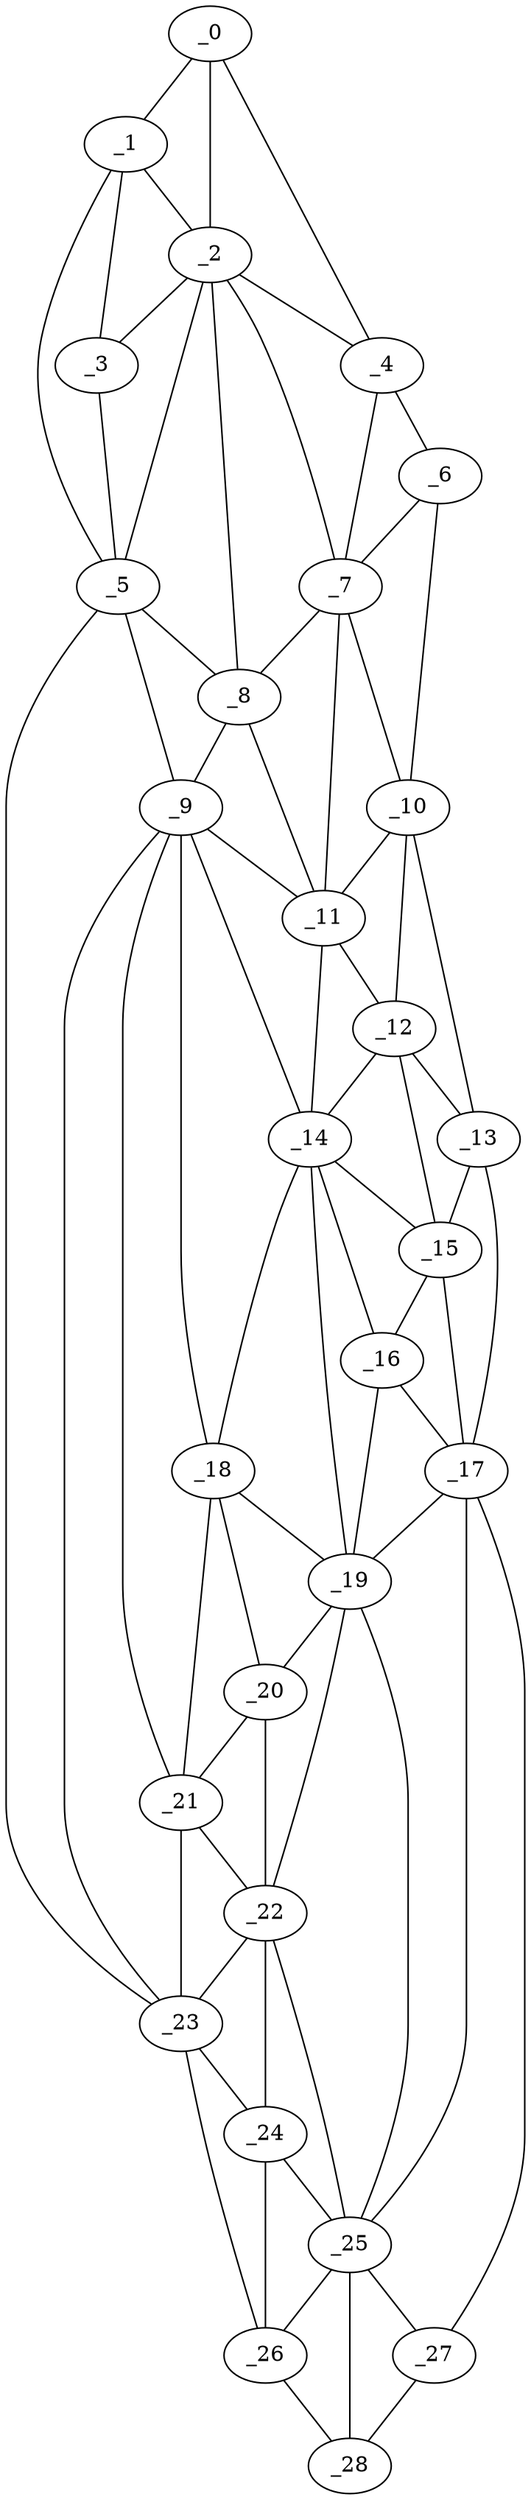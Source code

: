 graph "obj15__15.gxl" {
	_0	 [x=6,
		y=67];
	_1	 [x=6,
		y=74];
	_0 -- _1	 [valence=1];
	_2	 [x=11,
		y=70];
	_0 -- _2	 [valence=2];
	_4	 [x=14,
		y=57];
	_0 -- _4	 [valence=1];
	_1 -- _2	 [valence=1];
	_3	 [x=11,
		y=75];
	_1 -- _3	 [valence=1];
	_5	 [x=18,
		y=80];
	_1 -- _5	 [valence=1];
	_2 -- _3	 [valence=2];
	_2 -- _4	 [valence=2];
	_2 -- _5	 [valence=2];
	_7	 [x=26,
		y=58];
	_2 -- _7	 [valence=2];
	_8	 [x=32,
		y=69];
	_2 -- _8	 [valence=2];
	_3 -- _5	 [valence=2];
	_6	 [x=24,
		y=52];
	_4 -- _6	 [valence=1];
	_4 -- _7	 [valence=2];
	_5 -- _8	 [valence=2];
	_9	 [x=33,
		y=77];
	_5 -- _9	 [valence=2];
	_23	 [x=91,
		y=85];
	_5 -- _23	 [valence=1];
	_6 -- _7	 [valence=2];
	_10	 [x=37,
		y=46];
	_6 -- _10	 [valence=1];
	_7 -- _8	 [valence=2];
	_7 -- _10	 [valence=2];
	_11	 [x=37,
		y=60];
	_7 -- _11	 [valence=2];
	_8 -- _9	 [valence=1];
	_8 -- _11	 [valence=2];
	_9 -- _11	 [valence=2];
	_14	 [x=61,
		y=59];
	_9 -- _14	 [valence=1];
	_18	 [x=70,
		y=69];
	_9 -- _18	 [valence=2];
	_21	 [x=82,
		y=80];
	_9 -- _21	 [valence=1];
	_9 -- _23	 [valence=2];
	_10 -- _11	 [valence=1];
	_12	 [x=50,
		y=51];
	_10 -- _12	 [valence=2];
	_13	 [x=51,
		y=45];
	_10 -- _13	 [valence=1];
	_11 -- _12	 [valence=1];
	_11 -- _14	 [valence=2];
	_12 -- _13	 [valence=1];
	_12 -- _14	 [valence=2];
	_15	 [x=63,
		y=54];
	_12 -- _15	 [valence=1];
	_13 -- _15	 [valence=2];
	_17	 [x=68,
		y=46];
	_13 -- _17	 [valence=1];
	_14 -- _15	 [valence=2];
	_16	 [x=67,
		y=55];
	_14 -- _16	 [valence=2];
	_14 -- _18	 [valence=2];
	_19	 [x=74,
		y=60];
	_14 -- _19	 [valence=2];
	_15 -- _16	 [valence=2];
	_15 -- _17	 [valence=2];
	_16 -- _17	 [valence=2];
	_16 -- _19	 [valence=2];
	_17 -- _19	 [valence=1];
	_25	 [x=108,
		y=57];
	_17 -- _25	 [valence=2];
	_27	 [x=121,
		y=50];
	_17 -- _27	 [valence=1];
	_18 -- _19	 [valence=1];
	_20	 [x=77,
		y=68];
	_18 -- _20	 [valence=2];
	_18 -- _21	 [valence=2];
	_19 -- _20	 [valence=1];
	_22	 [x=85,
		y=72];
	_19 -- _22	 [valence=2];
	_19 -- _25	 [valence=2];
	_20 -- _21	 [valence=1];
	_20 -- _22	 [valence=2];
	_21 -- _22	 [valence=2];
	_21 -- _23	 [valence=1];
	_22 -- _23	 [valence=2];
	_24	 [x=106,
		y=78];
	_22 -- _24	 [valence=1];
	_22 -- _25	 [valence=1];
	_23 -- _24	 [valence=1];
	_26	 [x=114,
		y=75];
	_23 -- _26	 [valence=1];
	_24 -- _25	 [valence=2];
	_24 -- _26	 [valence=2];
	_25 -- _26	 [valence=1];
	_25 -- _27	 [valence=1];
	_28	 [x=125,
		y=59];
	_25 -- _28	 [valence=2];
	_26 -- _28	 [valence=1];
	_27 -- _28	 [valence=1];
}
